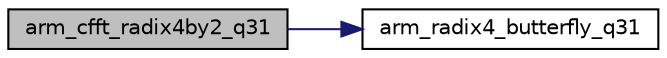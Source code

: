 digraph "arm_cfft_radix4by2_q31"
{
  edge [fontname="Helvetica",fontsize="10",labelfontname="Helvetica",labelfontsize="10"];
  node [fontname="Helvetica",fontsize="10",shape=record];
  rankdir="LR";
  Node11 [label="arm_cfft_radix4by2_q31",height=0.2,width=0.4,color="black", fillcolor="grey75", style="filled", fontcolor="black"];
  Node11 -> Node12 [color="midnightblue",fontsize="10",style="solid",fontname="Helvetica"];
  Node12 [label="arm_radix4_butterfly_q31",height=0.2,width=0.4,color="black", fillcolor="white", style="filled",URL="$arm__cfft__q31_8c.html#ac12f1e7f159d5741358cdc36830a0395",tooltip="end of ComplexFFT group "];
}
